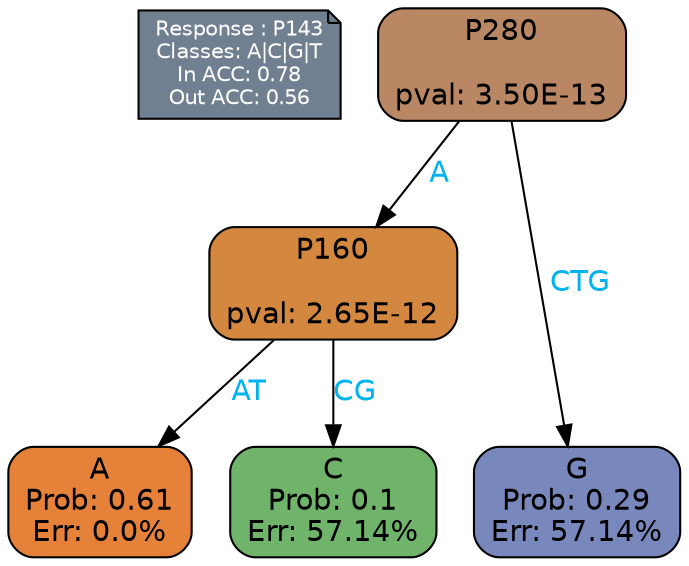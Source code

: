 digraph Tree {
node [shape=box, style="filled, rounded", color="black", fontname=helvetica] ;
graph [ranksep=equally, splines=polylines, bgcolor=transparent, dpi=600] ;
edge [fontname=helvetica] ;
LEGEND [label="Response : P143
Classes: A|C|G|T
In ACC: 0.78
Out ACC: 0.56
",shape=note,align=left,style=filled,fillcolor="slategray",fontcolor="white",fontsize=10];1 [label="P280

pval: 3.50E-13", fillcolor="#ba8764"] ;
2 [label="P160

pval: 2.65E-12", fillcolor="#d4873f"] ;
3 [label="A
Prob: 0.61
Err: 0.0%", fillcolor="#e58139"] ;
4 [label="C
Prob: 0.1
Err: 57.14%", fillcolor="#70b36a"] ;
5 [label="G
Prob: 0.29
Err: 57.14%", fillcolor="#7888bc"] ;
1 -> 2 [label="A",fontcolor=deepskyblue2] ;
1 -> 5 [label="CTG",fontcolor=deepskyblue2] ;
2 -> 3 [label="AT",fontcolor=deepskyblue2] ;
2 -> 4 [label="CG",fontcolor=deepskyblue2] ;
{rank = same; 3;4;5;}{rank = same; LEGEND;1;}}